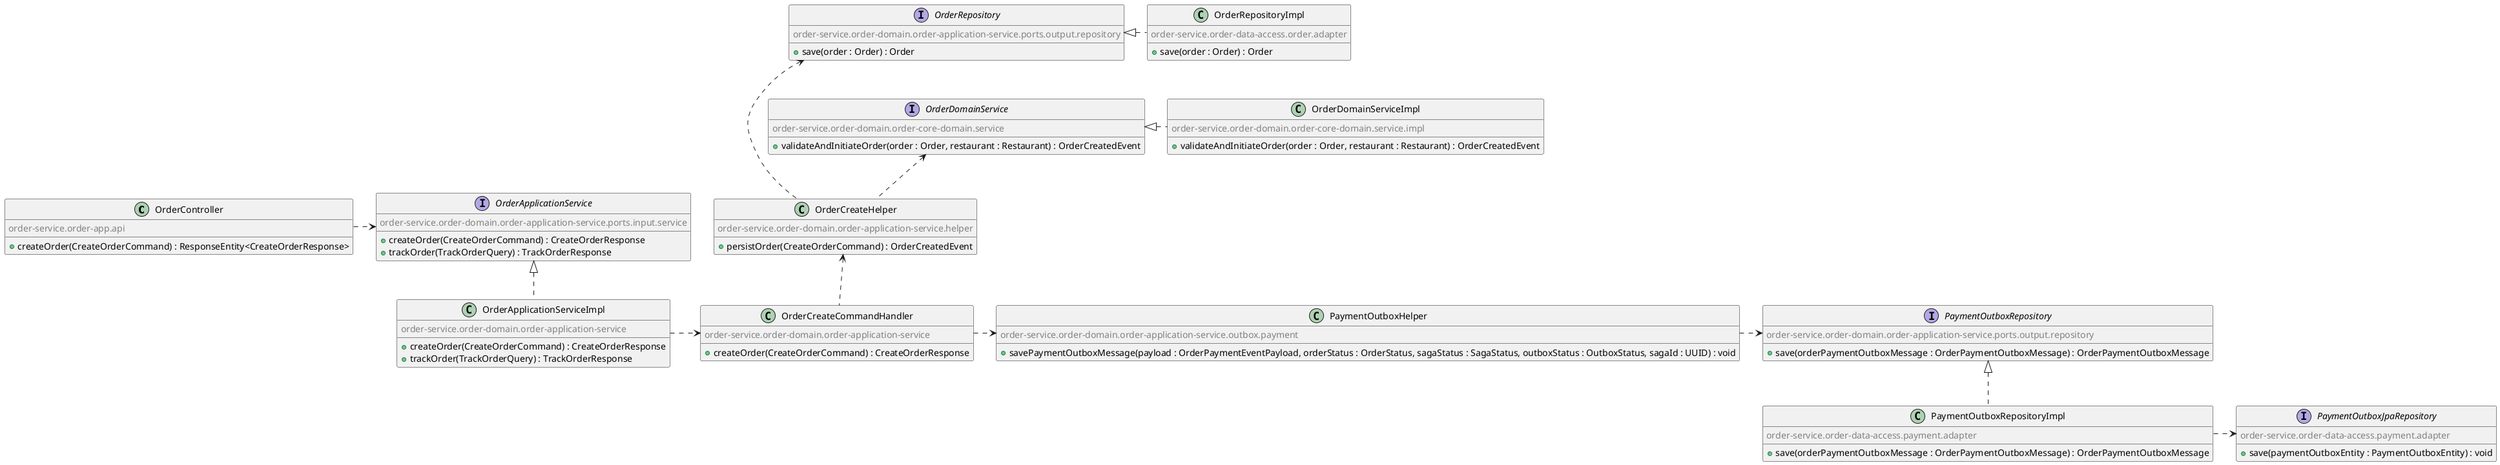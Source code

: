 @startuml
!define COMMENT(x) <color:grey>x</color>
class OrderController {
    COMMENT(order-service.order-app.api)
    +createOrder(CreateOrderCommand) : ResponseEntity<CreateOrderResponse>
}

interface OrderApplicationService {
    COMMENT(order-service.order-domain.order-application-service.ports.input.service)
    +createOrder(CreateOrderCommand) : CreateOrderResponse
    +trackOrder(TrackOrderQuery) : TrackOrderResponse
}
class OrderApplicationServiceImpl implements OrderApplicationService {
    COMMENT(order-service.order-domain.order-application-service)
    +createOrder(CreateOrderCommand) : CreateOrderResponse
    +trackOrder(TrackOrderQuery) : TrackOrderResponse
}

class OrderCreateCommandHandler {
    COMMENT(order-service.order-domain.order-application-service)
    +createOrder(CreateOrderCommand) : CreateOrderResponse
}

class OrderCreateHelper {
    COMMENT(order-service.order-domain.order-application-service.helper)
    +persistOrder(CreateOrderCommand) : OrderCreatedEvent
}
interface OrderDomainService {
    COMMENT(order-service.order-domain.order-core-domain.service)
    + validateAndInitiateOrder(order : Order, restaurant : Restaurant) : OrderCreatedEvent
}
class OrderDomainServiceImpl {
COMMENT(order-service.order-domain.order-core-domain.service.impl)
    + validateAndInitiateOrder(order : Order, restaurant : Restaurant) : OrderCreatedEvent
}
interface OrderRepository {
    COMMENT(order-service.order-domain.order-application-service.ports.output.repository)
    +save(order : Order) : Order
}
class OrderRepositoryImpl{
    COMMENT(order-service.order-data-access.order.adapter)
    +save(order : Order) : Order
}

class PaymentOutboxHelper {
    COMMENT(order-service.order-domain.order-application-service.outbox.payment)
    +savePaymentOutboxMessage(payload : OrderPaymentEventPayload, orderStatus : OrderStatus, sagaStatus : SagaStatus, outboxStatus : OutboxStatus, sagaId : UUID) : void
}

interface PaymentOutboxRepository {
    COMMENT(order-service.order-domain.order-application-service.ports.output.repository)
    +save(orderPaymentOutboxMessage : OrderPaymentOutboxMessage) : OrderPaymentOutboxMessage
}
class PaymentOutboxRepositoryImpl implements PaymentOutboxRepository {
    COMMENT(order-service.order-data-access.payment.adapter)
    +save(orderPaymentOutboxMessage : OrderPaymentOutboxMessage) : OrderPaymentOutboxMessage
}

interface PaymentOutboxJpaRepository {
    COMMENT(order-service.order-data-access.payment.adapter)
    +save(paymentOutboxEntity : PaymentOutboxEntity) : void
}

OrderController .r.> OrderApplicationService
OrderApplicationServiceImpl .r.> OrderCreateCommandHandler
OrderController .r[hidden]. OrderApplicationServiceImpl
OrderCreateCommandHandler .r.> PaymentOutboxHelper
PaymentOutboxHelper .r.> PaymentOutboxRepository
PaymentOutboxRepositoryImpl .r.> PaymentOutboxJpaRepository

OrderDomainService <|.r. OrderDomainServiceImpl
OrderRepository <|.r. OrderRepositoryImpl

OrderCreateCommandHandler .u.> OrderCreateHelper
OrderCreateHelper .u.> OrderDomainService
OrderCreateHelper .u.> OrderRepository
OrderDomainService .u[hidden]. OrderRepository
OrderDomainService .u[hidden]. OrderRepositoryImpl
OrderDomainServiceImpl .u[hidden]. OrderRepository
OrderDomainServiceImpl .u[hidden]. OrderRepositoryImpl


@enduml